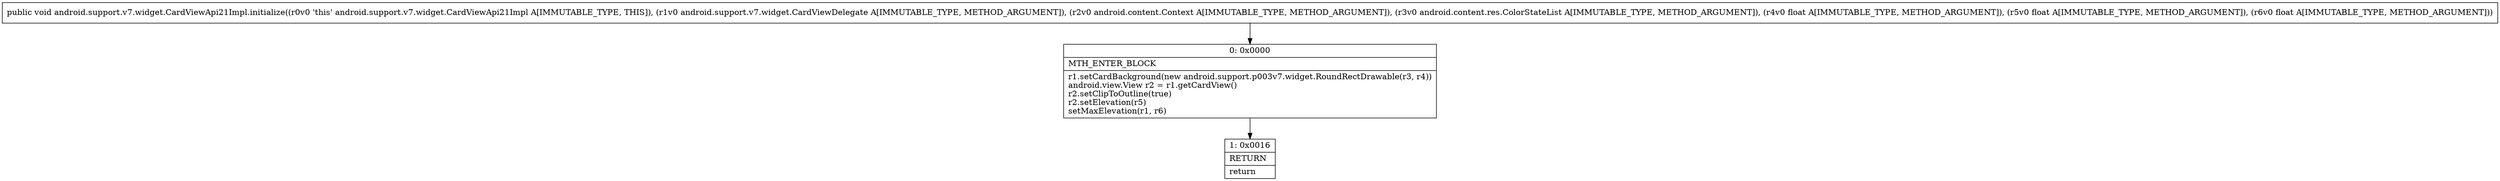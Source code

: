 digraph "CFG forandroid.support.v7.widget.CardViewApi21Impl.initialize(Landroid\/support\/v7\/widget\/CardViewDelegate;Landroid\/content\/Context;Landroid\/content\/res\/ColorStateList;FFF)V" {
Node_0 [shape=record,label="{0\:\ 0x0000|MTH_ENTER_BLOCK\l|r1.setCardBackground(new android.support.p003v7.widget.RoundRectDrawable(r3, r4))\landroid.view.View r2 = r1.getCardView()\lr2.setClipToOutline(true)\lr2.setElevation(r5)\lsetMaxElevation(r1, r6)\l}"];
Node_1 [shape=record,label="{1\:\ 0x0016|RETURN\l|return\l}"];
MethodNode[shape=record,label="{public void android.support.v7.widget.CardViewApi21Impl.initialize((r0v0 'this' android.support.v7.widget.CardViewApi21Impl A[IMMUTABLE_TYPE, THIS]), (r1v0 android.support.v7.widget.CardViewDelegate A[IMMUTABLE_TYPE, METHOD_ARGUMENT]), (r2v0 android.content.Context A[IMMUTABLE_TYPE, METHOD_ARGUMENT]), (r3v0 android.content.res.ColorStateList A[IMMUTABLE_TYPE, METHOD_ARGUMENT]), (r4v0 float A[IMMUTABLE_TYPE, METHOD_ARGUMENT]), (r5v0 float A[IMMUTABLE_TYPE, METHOD_ARGUMENT]), (r6v0 float A[IMMUTABLE_TYPE, METHOD_ARGUMENT])) }"];
MethodNode -> Node_0;
Node_0 -> Node_1;
}

